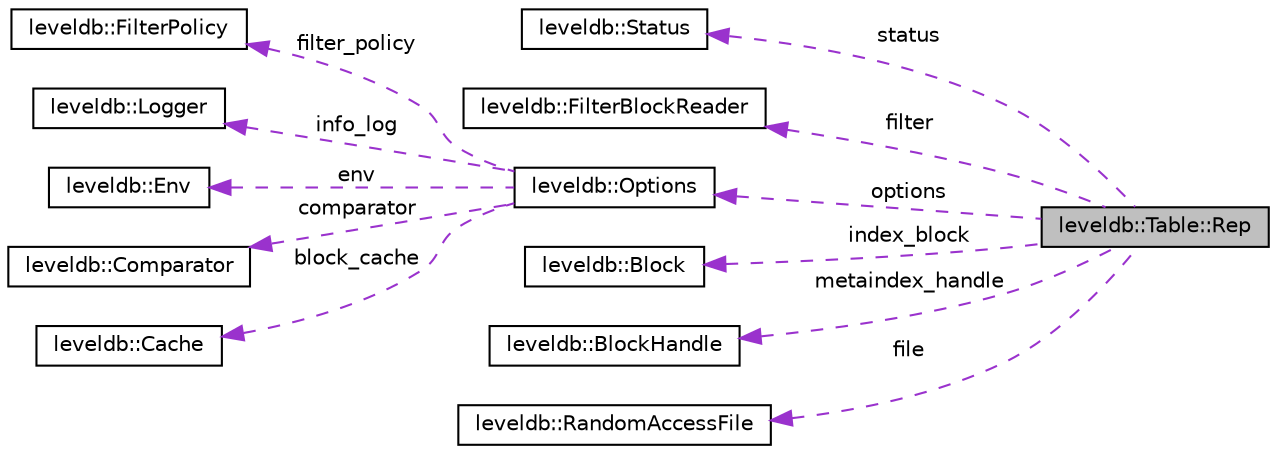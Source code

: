 digraph "leveldb::Table::Rep"
{
 // LATEX_PDF_SIZE
  edge [fontname="Helvetica",fontsize="10",labelfontname="Helvetica",labelfontsize="10"];
  node [fontname="Helvetica",fontsize="10",shape=record];
  rankdir="LR";
  Node1 [label="leveldb::Table::Rep",height=0.2,width=0.4,color="black", fillcolor="grey75", style="filled", fontcolor="black",tooltip=" "];
  Node2 -> Node1 [dir="back",color="darkorchid3",fontsize="10",style="dashed",label=" status" ,fontname="Helvetica"];
  Node2 [label="leveldb::Status",height=0.2,width=0.4,color="black", fillcolor="white", style="filled",URL="$classleveldb_1_1_status.html",tooltip=" "];
  Node3 -> Node1 [dir="back",color="darkorchid3",fontsize="10",style="dashed",label=" filter" ,fontname="Helvetica"];
  Node3 [label="leveldb::FilterBlockReader",height=0.2,width=0.4,color="black", fillcolor="white", style="filled",URL="$classleveldb_1_1_filter_block_reader.html",tooltip=" "];
  Node4 -> Node1 [dir="back",color="darkorchid3",fontsize="10",style="dashed",label=" options" ,fontname="Helvetica"];
  Node4 [label="leveldb::Options",height=0.2,width=0.4,color="black", fillcolor="white", style="filled",URL="$structleveldb_1_1_options.html",tooltip=" "];
  Node5 -> Node4 [dir="back",color="darkorchid3",fontsize="10",style="dashed",label=" filter_policy" ,fontname="Helvetica"];
  Node5 [label="leveldb::FilterPolicy",height=0.2,width=0.4,color="black", fillcolor="white", style="filled",URL="$classleveldb_1_1_filter_policy.html",tooltip=" "];
  Node6 -> Node4 [dir="back",color="darkorchid3",fontsize="10",style="dashed",label=" info_log" ,fontname="Helvetica"];
  Node6 [label="leveldb::Logger",height=0.2,width=0.4,color="black", fillcolor="white", style="filled",URL="$classleveldb_1_1_logger.html",tooltip=" "];
  Node7 -> Node4 [dir="back",color="darkorchid3",fontsize="10",style="dashed",label=" env" ,fontname="Helvetica"];
  Node7 [label="leveldb::Env",height=0.2,width=0.4,color="black", fillcolor="white", style="filled",URL="$classleveldb_1_1_env.html",tooltip=" "];
  Node8 -> Node4 [dir="back",color="darkorchid3",fontsize="10",style="dashed",label=" comparator" ,fontname="Helvetica"];
  Node8 [label="leveldb::Comparator",height=0.2,width=0.4,color="black", fillcolor="white", style="filled",URL="$structleveldb_1_1_comparator.html",tooltip=" "];
  Node9 -> Node4 [dir="back",color="darkorchid3",fontsize="10",style="dashed",label=" block_cache" ,fontname="Helvetica"];
  Node9 [label="leveldb::Cache",height=0.2,width=0.4,color="black", fillcolor="white", style="filled",URL="$classleveldb_1_1_cache.html",tooltip=" "];
  Node10 -> Node1 [dir="back",color="darkorchid3",fontsize="10",style="dashed",label=" index_block" ,fontname="Helvetica"];
  Node10 [label="leveldb::Block",height=0.2,width=0.4,color="black", fillcolor="white", style="filled",URL="$classleveldb_1_1_block.html",tooltip=" "];
  Node11 -> Node1 [dir="back",color="darkorchid3",fontsize="10",style="dashed",label=" metaindex_handle" ,fontname="Helvetica"];
  Node11 [label="leveldb::BlockHandle",height=0.2,width=0.4,color="black", fillcolor="white", style="filled",URL="$classleveldb_1_1_block_handle.html",tooltip=" "];
  Node12 -> Node1 [dir="back",color="darkorchid3",fontsize="10",style="dashed",label=" file" ,fontname="Helvetica"];
  Node12 [label="leveldb::RandomAccessFile",height=0.2,width=0.4,color="black", fillcolor="white", style="filled",URL="$classleveldb_1_1_random_access_file.html",tooltip=" "];
}
